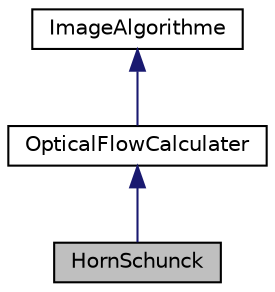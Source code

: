 digraph G
{
  edge [fontname="Helvetica",fontsize="10",labelfontname="Helvetica",labelfontsize="10"];
  node [fontname="Helvetica",fontsize="10",shape=record];
  Node1 [label="HornSchunck",height=0.2,width=0.4,color="black", fillcolor="grey75", style="filled" fontcolor="black"];
  Node2 -> Node1 [dir="back",color="midnightblue",fontsize="10",style="solid",fontname="Helvetica"];
  Node2 [label="OpticalFlowCalculater",height=0.2,width=0.4,color="black", fillcolor="white", style="filled",URL="$class_optical_flow_calculater.html"];
  Node3 -> Node2 [dir="back",color="midnightblue",fontsize="10",style="solid",fontname="Helvetica"];
  Node3 [label="ImageAlgorithme",height=0.2,width=0.4,color="black", fillcolor="white", style="filled",URL="$class_image_algorithme.html"];
}
